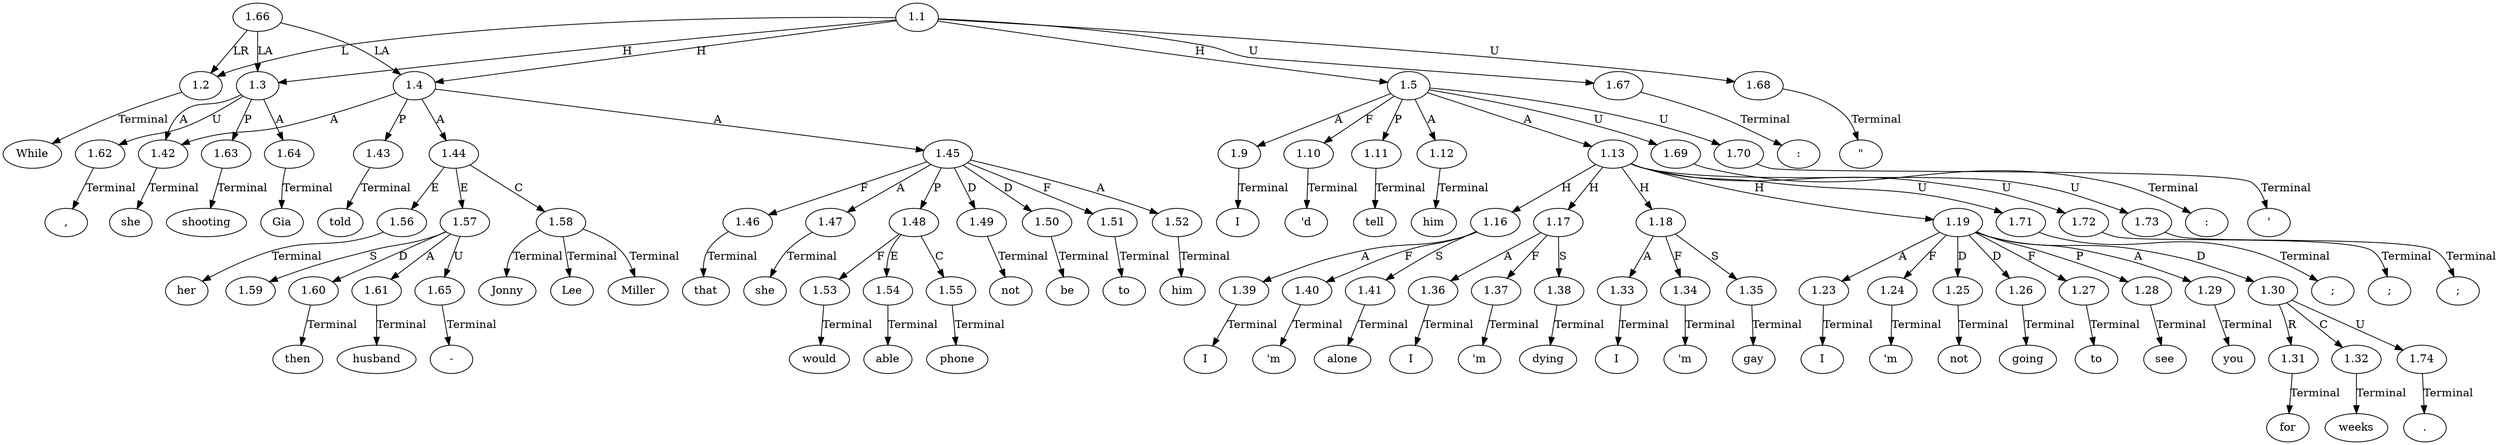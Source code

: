 // Graph
digraph {
	0.1 [label=While ordering=out]
	0.10 [label=husband ordering=out]
	0.11 [label=Jonny ordering=out]
	0.12 [label=Lee ordering=out]
	0.13 [label=Miller ordering=out]
	0.14 [label=that ordering=out]
	0.15 [label=she ordering=out]
	0.16 [label=would ordering=out]
	0.17 [label=not ordering=out]
	0.18 [label=be ordering=out]
	0.19 [label=able ordering=out]
	0.2 [label=shooting ordering=out]
	0.20 [label=to ordering=out]
	0.21 [label=phone ordering=out]
	0.22 [label=him ordering=out]
	0.23 [label=":" ordering=out]
	0.24 [label="\"" ordering=out]
	0.25 [label=I ordering=out]
	0.26 [label="'d" ordering=out]
	0.27 [label=tell ordering=out]
	0.28 [label=him ordering=out]
	0.29 [label=":" ordering=out]
	0.3 [label=Gia ordering=out]
	0.30 [label="'" ordering=out]
	0.31 [label=I ordering=out]
	0.32 [label="'m" ordering=out]
	0.33 [label=alone ordering=out]
	0.34 [label=";" ordering=out]
	0.35 [label=I ordering=out]
	0.36 [label="'m" ordering=out]
	0.37 [label=dying ordering=out]
	0.38 [label=";" ordering=out]
	0.39 [label=I ordering=out]
	0.4 [label="," ordering=out]
	0.40 [label="'m" ordering=out]
	0.41 [label=gay ordering=out]
	0.42 [label=";" ordering=out]
	0.43 [label=I ordering=out]
	0.44 [label="'m" ordering=out]
	0.45 [label=not ordering=out]
	0.46 [label=going ordering=out]
	0.47 [label=to ordering=out]
	0.48 [label=see ordering=out]
	0.49 [label=you ordering=out]
	0.5 [label=she ordering=out]
	0.50 [label=for ordering=out]
	0.51 [label=weeks ordering=out]
	0.52 [label="." ordering=out]
	0.6 [label=told ordering=out]
	0.7 [label=her ordering=out]
	0.8 [label=then ordering=out]
	0.9 [label="-" ordering=out]
	1.1 [label=1.1 ordering=out]
	1.2 [label=1.2 ordering=out]
	1.3 [label=1.3 ordering=out]
	1.4 [label=1.4 ordering=out]
	1.5 [label=1.5 ordering=out]
	1.9 [label=1.9 ordering=out]
	1.10 [label=1.10 ordering=out]
	1.11 [label=1.11 ordering=out]
	1.12 [label=1.12 ordering=out]
	1.13 [label=1.13 ordering=out]
	1.16 [label=1.16 ordering=out]
	1.17 [label=1.17 ordering=out]
	1.18 [label=1.18 ordering=out]
	1.19 [label=1.19 ordering=out]
	1.23 [label=1.23 ordering=out]
	1.24 [label=1.24 ordering=out]
	1.25 [label=1.25 ordering=out]
	1.26 [label=1.26 ordering=out]
	1.27 [label=1.27 ordering=out]
	1.28 [label=1.28 ordering=out]
	1.29 [label=1.29 ordering=out]
	1.30 [label=1.30 ordering=out]
	1.31 [label=1.31 ordering=out]
	1.32 [label=1.32 ordering=out]
	1.33 [label=1.33 ordering=out]
	1.34 [label=1.34 ordering=out]
	1.35 [label=1.35 ordering=out]
	1.36 [label=1.36 ordering=out]
	1.37 [label=1.37 ordering=out]
	1.38 [label=1.38 ordering=out]
	1.39 [label=1.39 ordering=out]
	1.40 [label=1.40 ordering=out]
	1.41 [label=1.41 ordering=out]
	1.42 [label=1.42 ordering=out]
	1.43 [label=1.43 ordering=out]
	1.44 [label=1.44 ordering=out]
	1.45 [label=1.45 ordering=out]
	1.46 [label=1.46 ordering=out]
	1.47 [label=1.47 ordering=out]
	1.48 [label=1.48 ordering=out]
	1.49 [label=1.49 ordering=out]
	1.50 [label=1.50 ordering=out]
	1.51 [label=1.51 ordering=out]
	1.52 [label=1.52 ordering=out]
	1.53 [label=1.53 ordering=out]
	1.54 [label=1.54 ordering=out]
	1.55 [label=1.55 ordering=out]
	1.56 [label=1.56 ordering=out]
	1.57 [label=1.57 ordering=out]
	1.58 [label=1.58 ordering=out]
	1.59 [label=1.59 ordering=out]
	1.60 [label=1.60 ordering=out]
	1.61 [label=1.61 ordering=out]
	1.62 [label=1.62 ordering=out]
	1.63 [label=1.63 ordering=out]
	1.64 [label=1.64 ordering=out]
	1.65 [label=1.65 ordering=out]
	1.66 [label=1.66 ordering=out]
	1.67 [label=1.67 ordering=out]
	1.68 [label=1.68 ordering=out]
	1.69 [label=1.69 ordering=out]
	1.70 [label=1.70 ordering=out]
	1.71 [label=1.71 ordering=out]
	1.72 [label=1.72 ordering=out]
	1.73 [label=1.73 ordering=out]
	1.74 [label=1.74 ordering=out]
	1.1 -> 1.2 [label=L ordering=out]
	1.1 -> 1.3 [label=H ordering=out]
	1.1 -> 1.4 [label=H ordering=out]
	1.1 -> 1.5 [label=H ordering=out]
	1.1 -> 1.67 [label=U ordering=out]
	1.1 -> 1.68 [label=U ordering=out]
	1.2 -> 0.1 [label=Terminal ordering=out]
	1.3 -> 1.42 [label=A ordering=out]
	1.3 -> 1.62 [label=U ordering=out]
	1.3 -> 1.63 [label=P ordering=out]
	1.3 -> 1.64 [label=A ordering=out]
	1.4 -> 1.42 [label=A ordering=out]
	1.4 -> 1.43 [label=P ordering=out]
	1.4 -> 1.44 [label=A ordering=out]
	1.4 -> 1.45 [label=A ordering=out]
	1.5 -> 1.9 [label=A ordering=out]
	1.5 -> 1.10 [label=F ordering=out]
	1.5 -> 1.11 [label=P ordering=out]
	1.5 -> 1.12 [label=A ordering=out]
	1.5 -> 1.13 [label=A ordering=out]
	1.5 -> 1.69 [label=U ordering=out]
	1.5 -> 1.70 [label=U ordering=out]
	1.9 -> 0.25 [label=Terminal ordering=out]
	1.10 -> 0.26 [label=Terminal ordering=out]
	1.11 -> 0.27 [label=Terminal ordering=out]
	1.12 -> 0.28 [label=Terminal ordering=out]
	1.13 -> 1.16 [label=H ordering=out]
	1.13 -> 1.17 [label=H ordering=out]
	1.13 -> 1.18 [label=H ordering=out]
	1.13 -> 1.19 [label=H ordering=out]
	1.13 -> 1.71 [label=U ordering=out]
	1.13 -> 1.72 [label=U ordering=out]
	1.13 -> 1.73 [label=U ordering=out]
	1.16 -> 1.39 [label=A ordering=out]
	1.16 -> 1.40 [label=F ordering=out]
	1.16 -> 1.41 [label=S ordering=out]
	1.17 -> 1.36 [label=A ordering=out]
	1.17 -> 1.37 [label=F ordering=out]
	1.17 -> 1.38 [label=S ordering=out]
	1.18 -> 1.33 [label=A ordering=out]
	1.18 -> 1.34 [label=F ordering=out]
	1.18 -> 1.35 [label=S ordering=out]
	1.19 -> 1.23 [label=A ordering=out]
	1.19 -> 1.24 [label=F ordering=out]
	1.19 -> 1.25 [label=D ordering=out]
	1.19 -> 1.26 [label=D ordering=out]
	1.19 -> 1.27 [label=F ordering=out]
	1.19 -> 1.28 [label=P ordering=out]
	1.19 -> 1.29 [label=A ordering=out]
	1.19 -> 1.30 [label=D ordering=out]
	1.23 -> 0.43 [label=Terminal ordering=out]
	1.24 -> 0.44 [label=Terminal ordering=out]
	1.25 -> 0.45 [label=Terminal ordering=out]
	1.26 -> 0.46 [label=Terminal ordering=out]
	1.27 -> 0.47 [label=Terminal ordering=out]
	1.28 -> 0.48 [label=Terminal ordering=out]
	1.29 -> 0.49 [label=Terminal ordering=out]
	1.30 -> 1.31 [label=R ordering=out]
	1.30 -> 1.32 [label=C ordering=out]
	1.30 -> 1.74 [label=U ordering=out]
	1.31 -> 0.50 [label=Terminal ordering=out]
	1.32 -> 0.51 [label=Terminal ordering=out]
	1.33 -> 0.39 [label=Terminal ordering=out]
	1.34 -> 0.40 [label=Terminal ordering=out]
	1.35 -> 0.41 [label=Terminal ordering=out]
	1.36 -> 0.35 [label=Terminal ordering=out]
	1.37 -> 0.36 [label=Terminal ordering=out]
	1.38 -> 0.37 [label=Terminal ordering=out]
	1.39 -> 0.31 [label=Terminal ordering=out]
	1.40 -> 0.32 [label=Terminal ordering=out]
	1.41 -> 0.33 [label=Terminal ordering=out]
	1.42 -> 0.5 [label=Terminal ordering=out]
	1.43 -> 0.6 [label=Terminal ordering=out]
	1.44 -> 1.56 [label=E ordering=out]
	1.44 -> 1.57 [label=E ordering=out]
	1.44 -> 1.58 [label=C ordering=out]
	1.45 -> 1.46 [label=F ordering=out]
	1.45 -> 1.47 [label=A ordering=out]
	1.45 -> 1.48 [label=P ordering=out]
	1.45 -> 1.49 [label=D ordering=out]
	1.45 -> 1.50 [label=D ordering=out]
	1.45 -> 1.51 [label=F ordering=out]
	1.45 -> 1.52 [label=A ordering=out]
	1.46 -> 0.14 [label=Terminal ordering=out]
	1.47 -> 0.15 [label=Terminal ordering=out]
	1.48 -> 1.53 [label=F ordering=out]
	1.48 -> 1.54 [label=E ordering=out]
	1.48 -> 1.55 [label=C ordering=out]
	1.49 -> 0.17 [label=Terminal ordering=out]
	1.50 -> 0.18 [label=Terminal ordering=out]
	1.51 -> 0.20 [label=Terminal ordering=out]
	1.52 -> 0.22 [label=Terminal ordering=out]
	1.53 -> 0.16 [label=Terminal ordering=out]
	1.54 -> 0.19 [label=Terminal ordering=out]
	1.55 -> 0.21 [label=Terminal ordering=out]
	1.56 -> 0.7 [label=Terminal ordering=out]
	1.57 -> 1.59 [label=S ordering=out]
	1.57 -> 1.60 [label=D ordering=out]
	1.57 -> 1.61 [label=A ordering=out]
	1.57 -> 1.65 [label=U ordering=out]
	1.58 -> 0.11 [label=Terminal ordering=out]
	1.58 -> 0.12 [label=Terminal ordering=out]
	1.58 -> 0.13 [label=Terminal ordering=out]
	1.60 -> 0.8 [label=Terminal ordering=out]
	1.61 -> 0.10 [label=Terminal ordering=out]
	1.62 -> 0.4 [label=Terminal ordering=out]
	1.63 -> 0.2 [label=Terminal ordering=out]
	1.64 -> 0.3 [label=Terminal ordering=out]
	1.65 -> 0.9 [label=Terminal ordering=out]
	1.66 -> 1.2 [label=LR ordering=out]
	1.66 -> 1.3 [label=LA ordering=out]
	1.66 -> 1.4 [label=LA ordering=out]
	1.67 -> 0.23 [label=Terminal ordering=out]
	1.68 -> 0.24 [label=Terminal ordering=out]
	1.69 -> 0.29 [label=Terminal ordering=out]
	1.70 -> 0.30 [label=Terminal ordering=out]
	1.71 -> 0.34 [label=Terminal ordering=out]
	1.72 -> 0.38 [label=Terminal ordering=out]
	1.73 -> 0.42 [label=Terminal ordering=out]
	1.74 -> 0.52 [label=Terminal ordering=out]
}
